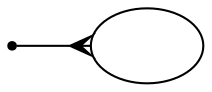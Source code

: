 digraph G {
  rankdir=LR;
  T [shape=point];
  H [label=""];
  T -> H [arrowsize=1,arrowhead=crow];
}
